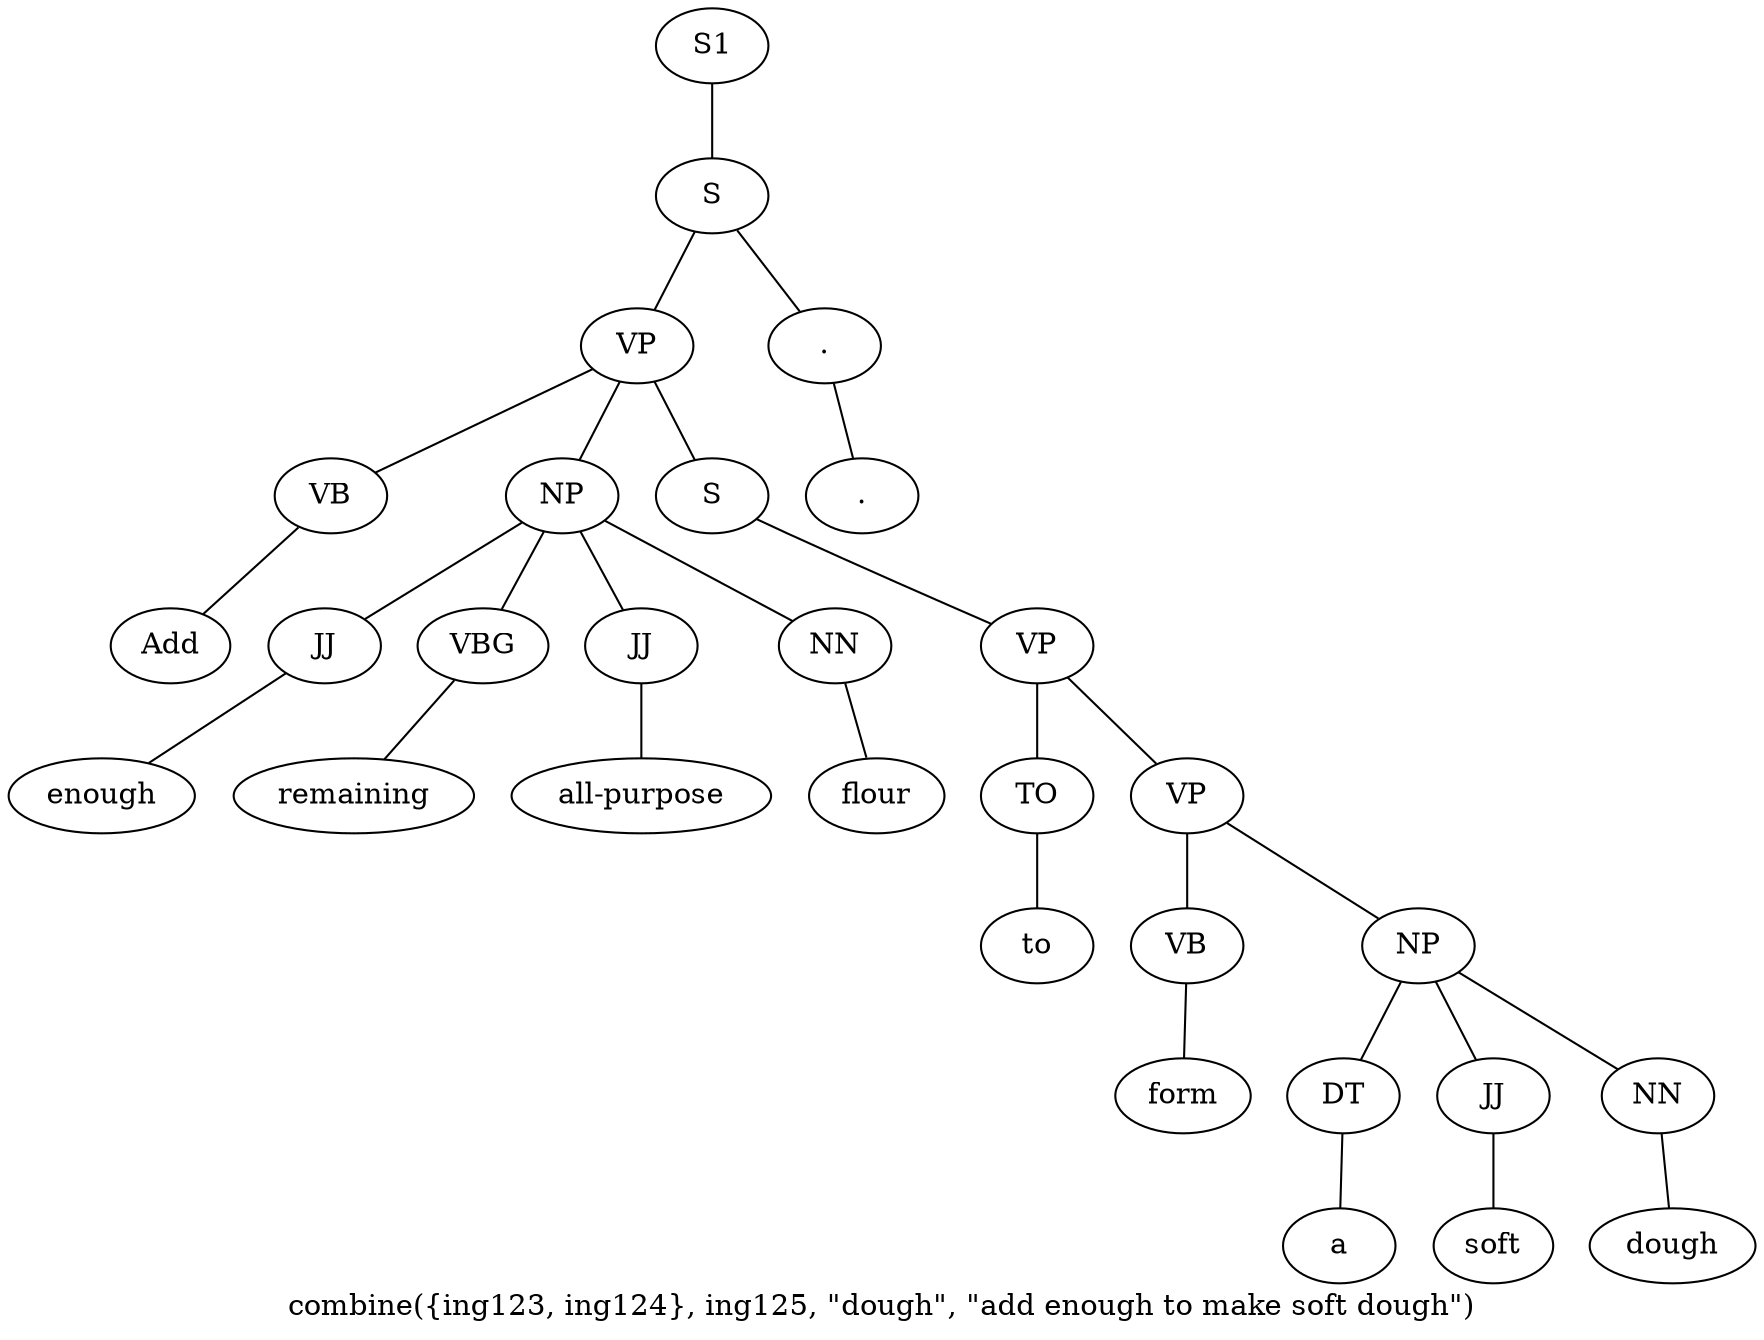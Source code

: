 graph SyntaxGraph {
	label = "combine({ing123, ing124}, ing125, \"dough\", \"add enough to make soft dough\")";
	Node0 [label="S1"];
	Node1 [label="S"];
	Node2 [label="VP"];
	Node3 [label="VB"];
	Node4 [label="Add"];
	Node5 [label="NP"];
	Node6 [label="JJ"];
	Node7 [label="enough"];
	Node8 [label="VBG"];
	Node9 [label="remaining"];
	Node10 [label="JJ"];
	Node11 [label="all-purpose"];
	Node12 [label="NN"];
	Node13 [label="flour"];
	Node14 [label="S"];
	Node15 [label="VP"];
	Node16 [label="TO"];
	Node17 [label="to"];
	Node18 [label="VP"];
	Node19 [label="VB"];
	Node20 [label="form"];
	Node21 [label="NP"];
	Node22 [label="DT"];
	Node23 [label="a"];
	Node24 [label="JJ"];
	Node25 [label="soft"];
	Node26 [label="NN"];
	Node27 [label="dough"];
	Node28 [label="."];
	Node29 [label="."];

	Node0 -- Node1;
	Node1 -- Node2;
	Node1 -- Node28;
	Node2 -- Node3;
	Node2 -- Node5;
	Node2 -- Node14;
	Node3 -- Node4;
	Node5 -- Node6;
	Node5 -- Node8;
	Node5 -- Node10;
	Node5 -- Node12;
	Node6 -- Node7;
	Node8 -- Node9;
	Node10 -- Node11;
	Node12 -- Node13;
	Node14 -- Node15;
	Node15 -- Node16;
	Node15 -- Node18;
	Node16 -- Node17;
	Node18 -- Node19;
	Node18 -- Node21;
	Node19 -- Node20;
	Node21 -- Node22;
	Node21 -- Node24;
	Node21 -- Node26;
	Node22 -- Node23;
	Node24 -- Node25;
	Node26 -- Node27;
	Node28 -- Node29;
}